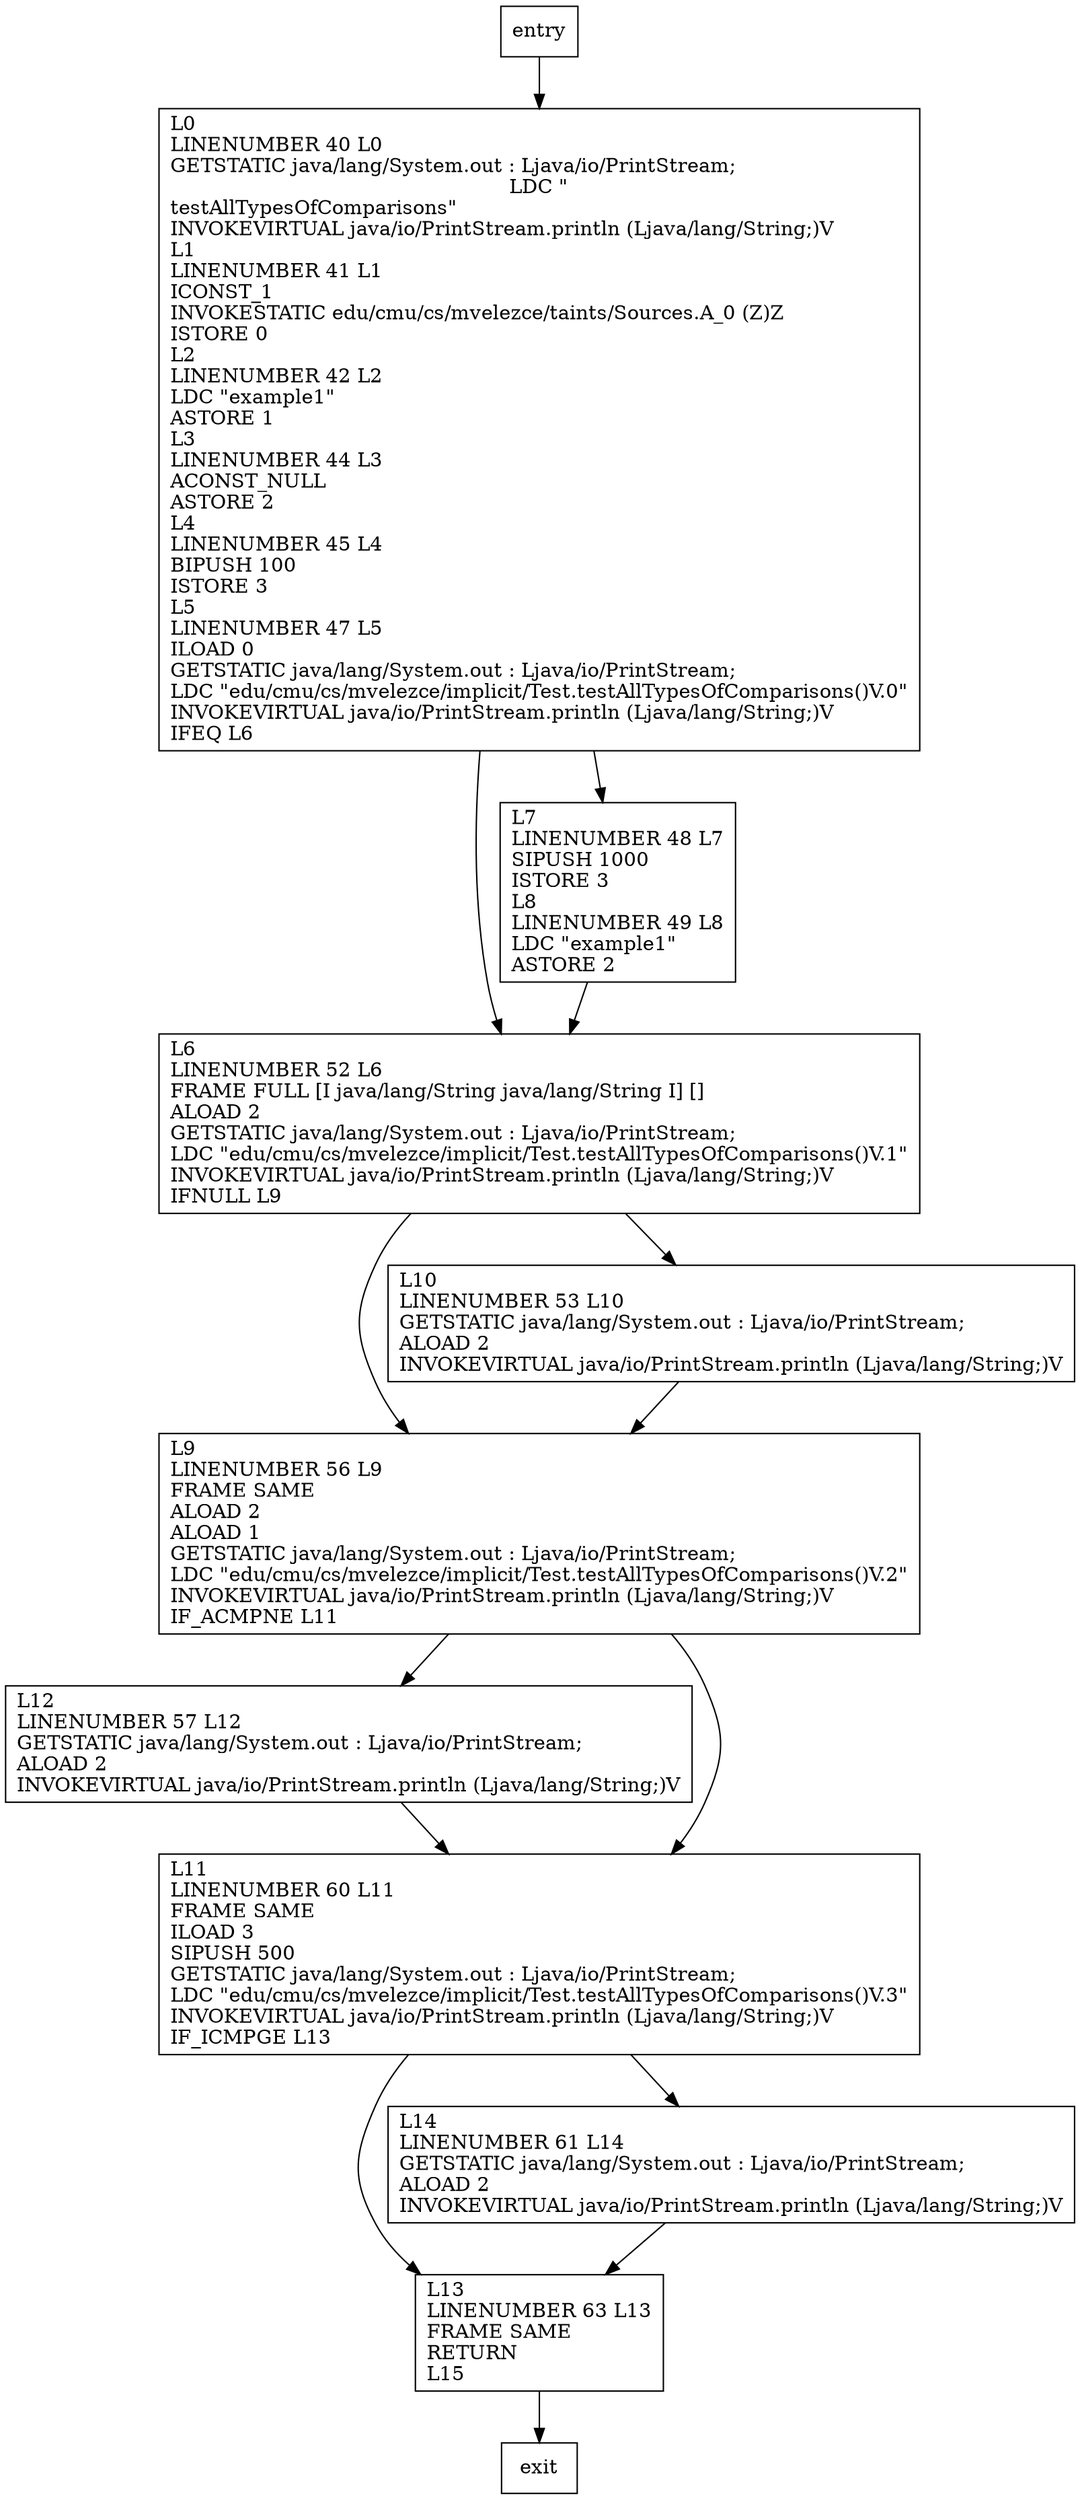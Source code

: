 digraph testAllTypesOfComparisons {
node [shape=record];
1756160273 [label="L6\lLINENUMBER 52 L6\lFRAME FULL [I java/lang/String java/lang/String I] []\lALOAD 2\lGETSTATIC java/lang/System.out : Ljava/io/PrintStream;\lLDC \"edu/cmu/cs/mvelezce/implicit/Test.testAllTypesOfComparisons()V.1\"\lINVOKEVIRTUAL java/io/PrintStream.println (Ljava/lang/String;)V\lIFNULL L9\l"];
1074844820 [label="L12\lLINENUMBER 57 L12\lGETSTATIC java/lang/System.out : Ljava/io/PrintStream;\lALOAD 2\lINVOKEVIRTUAL java/io/PrintStream.println (Ljava/lang/String;)V\l"];
1481594007 [label="L7\lLINENUMBER 48 L7\lSIPUSH 1000\lISTORE 3\lL8\lLINENUMBER 49 L8\lLDC \"example1\"\lASTORE 2\l"];
1229184766 [label="L13\lLINENUMBER 63 L13\lFRAME SAME\lRETURN\lL15\l"];
1337655323 [label="L11\lLINENUMBER 60 L11\lFRAME SAME\lILOAD 3\lSIPUSH 500\lGETSTATIC java/lang/System.out : Ljava/io/PrintStream;\lLDC \"edu/cmu/cs/mvelezce/implicit/Test.testAllTypesOfComparisons()V.3\"\lINVOKEVIRTUAL java/io/PrintStream.println (Ljava/lang/String;)V\lIF_ICMPGE L13\l"];
530410619 [label="L9\lLINENUMBER 56 L9\lFRAME SAME\lALOAD 2\lALOAD 1\lGETSTATIC java/lang/System.out : Ljava/io/PrintStream;\lLDC \"edu/cmu/cs/mvelezce/implicit/Test.testAllTypesOfComparisons()V.2\"\lINVOKEVIRTUAL java/io/PrintStream.println (Ljava/lang/String;)V\lIF_ACMPNE L11\l"];
874153561 [label="L14\lLINENUMBER 61 L14\lGETSTATIC java/lang/System.out : Ljava/io/PrintStream;\lALOAD 2\lINVOKEVIRTUAL java/io/PrintStream.println (Ljava/lang/String;)V\l"];
308021294 [label="L0\lLINENUMBER 40 L0\lGETSTATIC java/lang/System.out : Ljava/io/PrintStream;\lLDC \"\ntestAllTypesOfComparisons\"\lINVOKEVIRTUAL java/io/PrintStream.println (Ljava/lang/String;)V\lL1\lLINENUMBER 41 L1\lICONST_1\lINVOKESTATIC edu/cmu/cs/mvelezce/taints/Sources.A_0 (Z)Z\lISTORE 0\lL2\lLINENUMBER 42 L2\lLDC \"example1\"\lASTORE 1\lL3\lLINENUMBER 44 L3\lACONST_NULL\lASTORE 2\lL4\lLINENUMBER 45 L4\lBIPUSH 100\lISTORE 3\lL5\lLINENUMBER 47 L5\lILOAD 0\lGETSTATIC java/lang/System.out : Ljava/io/PrintStream;\lLDC \"edu/cmu/cs/mvelezce/implicit/Test.testAllTypesOfComparisons()V.0\"\lINVOKEVIRTUAL java/io/PrintStream.println (Ljava/lang/String;)V\lIFEQ L6\l"];
1844579038 [label="L10\lLINENUMBER 53 L10\lGETSTATIC java/lang/System.out : Ljava/io/PrintStream;\lALOAD 2\lINVOKEVIRTUAL java/io/PrintStream.println (Ljava/lang/String;)V\l"];
entry;
exit;
entry -> 308021294;
1756160273 -> 530410619;
1756160273 -> 1844579038;
1074844820 -> 1337655323;
1481594007 -> 1756160273;
1229184766 -> exit;
1337655323 -> 1229184766;
1337655323 -> 874153561;
530410619 -> 1074844820;
530410619 -> 1337655323;
874153561 -> 1229184766;
308021294 -> 1756160273;
308021294 -> 1481594007;
1844579038 -> 530410619;
}
